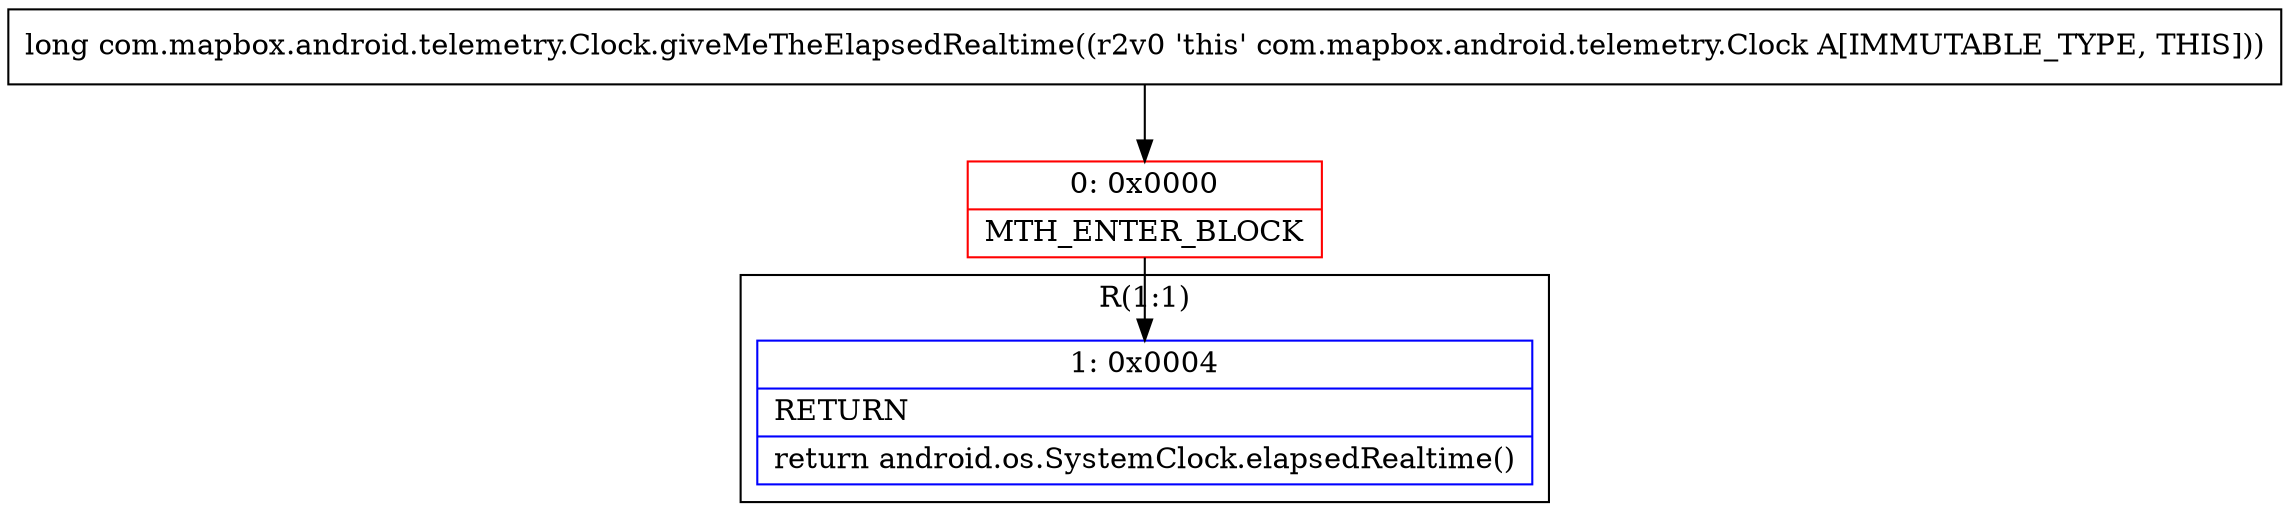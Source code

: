 digraph "CFG forcom.mapbox.android.telemetry.Clock.giveMeTheElapsedRealtime()J" {
subgraph cluster_Region_1915547026 {
label = "R(1:1)";
node [shape=record,color=blue];
Node_1 [shape=record,label="{1\:\ 0x0004|RETURN\l|return android.os.SystemClock.elapsedRealtime()\l}"];
}
Node_0 [shape=record,color=red,label="{0\:\ 0x0000|MTH_ENTER_BLOCK\l}"];
MethodNode[shape=record,label="{long com.mapbox.android.telemetry.Clock.giveMeTheElapsedRealtime((r2v0 'this' com.mapbox.android.telemetry.Clock A[IMMUTABLE_TYPE, THIS])) }"];
MethodNode -> Node_0;
Node_0 -> Node_1;
}

